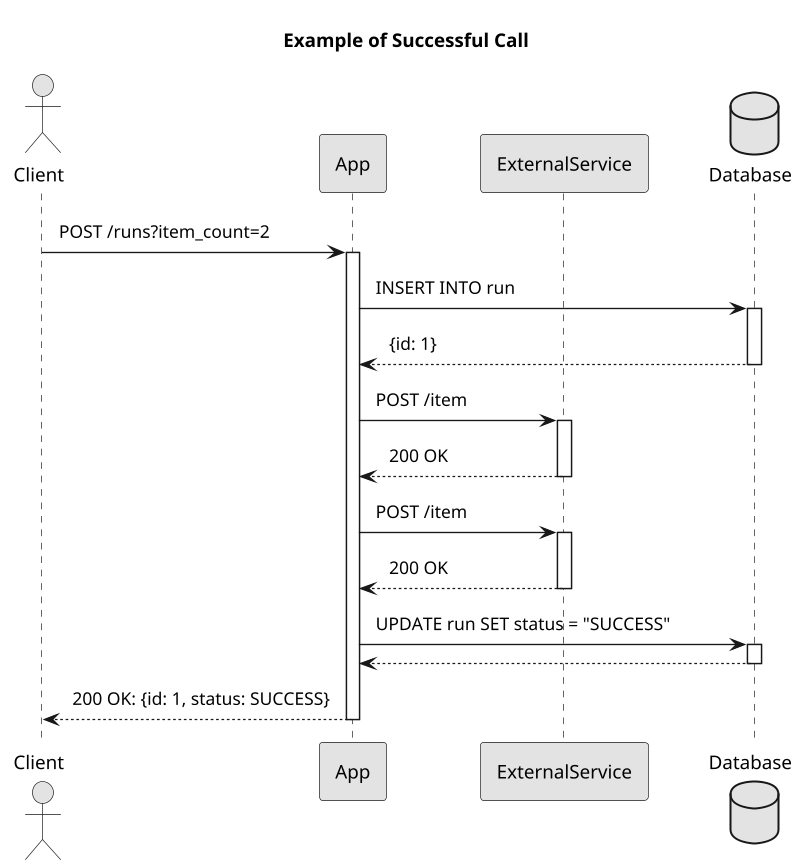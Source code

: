 @startuml

scale 800 width
skinparam {
  padding 5
  monochrome true
  ParticipantPadding 30
}
autoactivate on

title Example of Successful Call

actor Client
participant App
participant ExternalService
database Database

Client -> App: POST /runs?item_count=2
App -> Database: INSERT INTO run
return {id: 1}
App -> ExternalService: POST /item
return 200 OK
App -> ExternalService: POST /item
return 200 OK
App -> Database: UPDATE run SET status = "SUCCESS"
return
return 200 OK: {id: 1, status: SUCCESS}

@enduml
